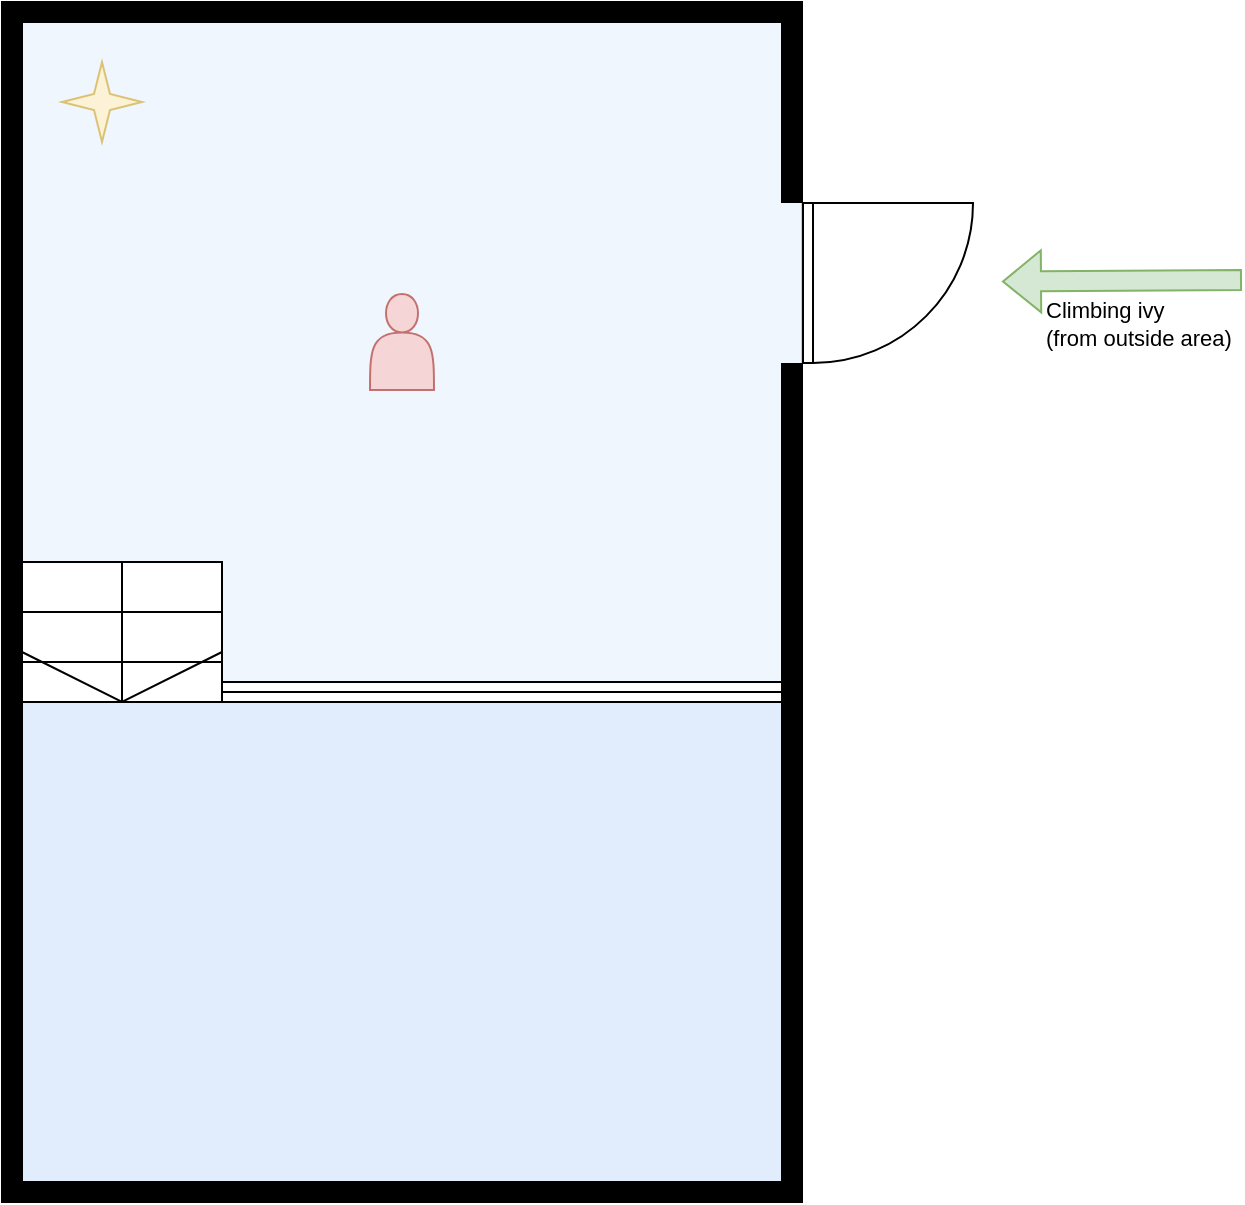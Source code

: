 <mxfile version="20.4.0" type="github">
  <diagram id="2EN7eobbi5Up4LC5SwlU" name="Page-1">
    <mxGraphModel dx="1778" dy="930" grid="1" gridSize="10" guides="1" tooltips="1" connect="1" arrows="1" fold="1" page="1" pageScale="1" pageWidth="8000" pageHeight="11069" math="0" shadow="0">
      <root>
        <mxCell id="0" />
        <mxCell id="1" parent="0" />
        <mxCell id="Mskqs6uD9MSW634-aqwG-30" value="" style="rounded=0;whiteSpace=wrap;html=1;fillColor=#dae8fc;strokeColor=#6c8ebf;opacity=40;" vertex="1" parent="1">
          <mxGeometry x="160" y="120" width="400" height="340" as="geometry" />
        </mxCell>
        <mxCell id="Mskqs6uD9MSW634-aqwG-29" value="" style="rounded=0;whiteSpace=wrap;html=1;fillColor=#dae8fc;strokeColor=#6c8ebf;opacity=80;" vertex="1" parent="1">
          <mxGeometry x="160" y="470" width="400" height="250" as="geometry" />
        </mxCell>
        <mxCell id="Mskqs6uD9MSW634-aqwG-1" value="" style="verticalLabelPosition=bottom;html=1;verticalAlign=top;align=center;shape=mxgraph.floorplan.wallCorner;fillColor=strokeColor;direction=west" vertex="1" parent="1">
          <mxGeometry x="460" y="620" width="100" height="100" as="geometry" />
        </mxCell>
        <mxCell id="Mskqs6uD9MSW634-aqwG-2" value="" style="verticalLabelPosition=bottom;html=1;verticalAlign=top;align=center;shape=mxgraph.floorplan.wallCorner;fillColor=strokeColor;direction=north" vertex="1" parent="1">
          <mxGeometry x="160" y="620" width="100" height="100" as="geometry" />
        </mxCell>
        <mxCell id="Mskqs6uD9MSW634-aqwG-3" value="" style="verticalLabelPosition=bottom;html=1;verticalAlign=top;align=center;shape=mxgraph.floorplan.wall;fillColor=strokeColor;direction=south;" vertex="1" parent="1">
          <mxGeometry x="160" y="520" width="10" height="100" as="geometry" />
        </mxCell>
        <mxCell id="Mskqs6uD9MSW634-aqwG-5" value="" style="verticalLabelPosition=bottom;html=1;verticalAlign=top;align=center;shape=mxgraph.floorplan.wall;fillColor=strokeColor;direction=south;" vertex="1" parent="1">
          <mxGeometry x="160" y="420" width="10" height="100" as="geometry" />
        </mxCell>
        <mxCell id="Mskqs6uD9MSW634-aqwG-6" value="" style="verticalLabelPosition=bottom;html=1;verticalAlign=top;align=center;shape=mxgraph.floorplan.wall;fillColor=strokeColor;direction=south;" vertex="1" parent="1">
          <mxGeometry x="550" y="420" width="10" height="119" as="geometry" />
        </mxCell>
        <mxCell id="Mskqs6uD9MSW634-aqwG-7" value="" style="verticalLabelPosition=bottom;html=1;verticalAlign=top;align=center;shape=mxgraph.floorplan.wall;fillColor=strokeColor;" vertex="1" parent="1">
          <mxGeometry x="260" y="710" width="100" height="10" as="geometry" />
        </mxCell>
        <mxCell id="Mskqs6uD9MSW634-aqwG-8" value="" style="verticalLabelPosition=bottom;html=1;verticalAlign=top;align=center;shape=mxgraph.floorplan.wall;fillColor=strokeColor;" vertex="1" parent="1">
          <mxGeometry x="360" y="710" width="100" height="10" as="geometry" />
        </mxCell>
        <mxCell id="Mskqs6uD9MSW634-aqwG-11" value="" style="verticalLabelPosition=bottom;html=1;verticalAlign=top;align=center;shape=mxgraph.floorplan.wall;fillColor=strokeColor;direction=south;" vertex="1" parent="1">
          <mxGeometry x="160" y="320" width="10" height="100" as="geometry" />
        </mxCell>
        <mxCell id="Mskqs6uD9MSW634-aqwG-12" value="" style="verticalLabelPosition=bottom;html=1;verticalAlign=top;align=center;shape=mxgraph.floorplan.wall;fillColor=strokeColor;direction=south;" vertex="1" parent="1">
          <mxGeometry x="550" y="301" width="10" height="119" as="geometry" />
        </mxCell>
        <mxCell id="Mskqs6uD9MSW634-aqwG-13" value="" style="verticalLabelPosition=bottom;html=1;verticalAlign=top;align=center;shape=mxgraph.floorplan.wall;fillColor=strokeColor;direction=south;" vertex="1" parent="1">
          <mxGeometry x="160" y="220" width="10" height="100" as="geometry" />
        </mxCell>
        <mxCell id="Mskqs6uD9MSW634-aqwG-14" value="" style="verticalLabelPosition=bottom;html=1;verticalAlign=top;align=center;shape=mxgraph.floorplan.wall;fillColor=strokeColor;direction=south;" vertex="1" parent="1">
          <mxGeometry x="550" y="539" width="10" height="100" as="geometry" />
        </mxCell>
        <mxCell id="Mskqs6uD9MSW634-aqwG-15" value="" style="verticalLabelPosition=bottom;html=1;verticalAlign=top;align=center;shape=mxgraph.floorplan.wall;fillColor=strokeColor;" vertex="1" parent="1">
          <mxGeometry x="260" y="120" width="100" height="10" as="geometry" />
        </mxCell>
        <mxCell id="Mskqs6uD9MSW634-aqwG-16" value="" style="verticalLabelPosition=bottom;html=1;verticalAlign=top;align=center;shape=mxgraph.floorplan.wall;fillColor=strokeColor;" vertex="1" parent="1">
          <mxGeometry x="360" y="120" width="100" height="10" as="geometry" />
        </mxCell>
        <mxCell id="Mskqs6uD9MSW634-aqwG-17" value="" style="verticalLabelPosition=bottom;html=1;verticalAlign=top;align=center;shape=mxgraph.floorplan.wallCorner;fillColor=strokeColor;" vertex="1" parent="1">
          <mxGeometry x="160" y="120" width="100" height="100" as="geometry" />
        </mxCell>
        <mxCell id="Mskqs6uD9MSW634-aqwG-18" value="" style="verticalLabelPosition=bottom;html=1;verticalAlign=top;align=center;shape=mxgraph.floorplan.wallCorner;fillColor=strokeColor;direction=south;" vertex="1" parent="1">
          <mxGeometry x="460" y="120" width="100" height="100" as="geometry" />
        </mxCell>
        <mxCell id="Mskqs6uD9MSW634-aqwG-19" value="" style="verticalLabelPosition=bottom;html=1;verticalAlign=top;align=center;shape=mxgraph.floorplan.stairs;direction=south;" vertex="1" parent="1">
          <mxGeometry x="170" y="400" width="100" height="70" as="geometry" />
        </mxCell>
        <mxCell id="Mskqs6uD9MSW634-aqwG-22" value="" style="verticalLabelPosition=bottom;html=1;verticalAlign=top;align=center;shape=mxgraph.floorplan.window;" vertex="1" parent="1">
          <mxGeometry x="270" y="460" width="280" height="10" as="geometry" />
        </mxCell>
        <mxCell id="Mskqs6uD9MSW634-aqwG-23" value="" style="verticalLabelPosition=bottom;html=1;verticalAlign=top;align=center;shape=mxgraph.floorplan.doorRight;aspect=fixed;rotation=-90;" vertex="1" parent="1">
          <mxGeometry x="563" y="218" width="80" height="85" as="geometry" />
        </mxCell>
        <mxCell id="Mskqs6uD9MSW634-aqwG-25" value="" style="shape=flexArrow;endArrow=classic;html=1;rounded=0;fillColor=#d5e8d4;strokeColor=#82b366;" edge="1" parent="1">
          <mxGeometry width="50" height="50" relative="1" as="geometry">
            <mxPoint x="780" y="259" as="sourcePoint" />
            <mxPoint x="660" y="259.79" as="targetPoint" />
          </mxGeometry>
        </mxCell>
        <mxCell id="Mskqs6uD9MSW634-aqwG-27" value="&lt;div align=&quot;left&quot;&gt;Climbing ivy &lt;br&gt;&lt;/div&gt;&lt;div align=&quot;left&quot;&gt;(from outside area)&lt;/div&gt;" style="edgeLabel;html=1;align=left;verticalAlign=middle;resizable=0;points=[];" vertex="1" connectable="0" parent="Mskqs6uD9MSW634-aqwG-25">
          <mxGeometry x="0.331" y="-1" relative="1" as="geometry">
            <mxPoint x="-20" y="22" as="offset" />
          </mxGeometry>
        </mxCell>
        <mxCell id="Mskqs6uD9MSW634-aqwG-31" value="" style="verticalLabelPosition=bottom;verticalAlign=top;html=1;shape=mxgraph.basic.4_point_star_2;dx=0.8;opacity=80;fillColor=#fff2cc;strokeColor=#d6b656;" vertex="1" parent="1">
          <mxGeometry x="190" y="150" width="40" height="40" as="geometry" />
        </mxCell>
        <mxCell id="Mskqs6uD9MSW634-aqwG-33" value="" style="shape=actor;whiteSpace=wrap;html=1;opacity=80;fillColor=#f8cecc;strokeColor=#b85450;" vertex="1" parent="1">
          <mxGeometry x="344" y="266" width="32" height="48" as="geometry" />
        </mxCell>
      </root>
    </mxGraphModel>
  </diagram>
</mxfile>
